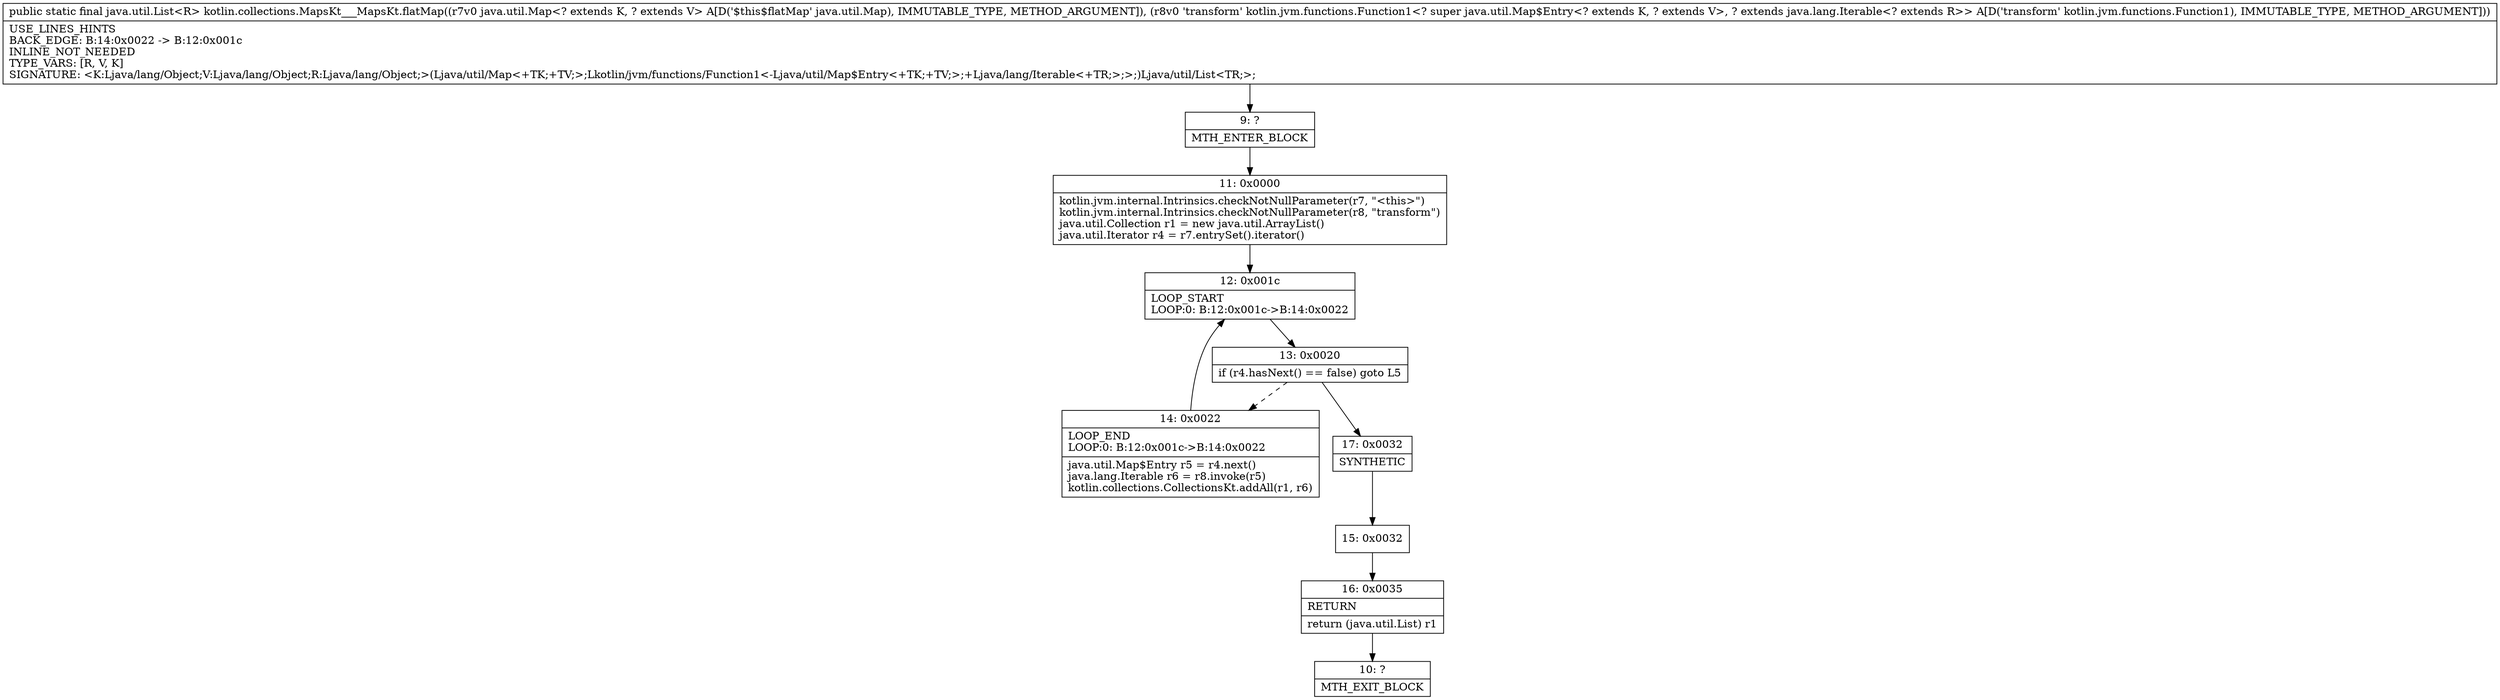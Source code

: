 digraph "CFG forkotlin.collections.MapsKt___MapsKt.flatMap(Ljava\/util\/Map;Lkotlin\/jvm\/functions\/Function1;)Ljava\/util\/List;" {
Node_9 [shape=record,label="{9\:\ ?|MTH_ENTER_BLOCK\l}"];
Node_11 [shape=record,label="{11\:\ 0x0000|kotlin.jvm.internal.Intrinsics.checkNotNullParameter(r7, \"\<this\>\")\lkotlin.jvm.internal.Intrinsics.checkNotNullParameter(r8, \"transform\")\ljava.util.Collection r1 = new java.util.ArrayList()\ljava.util.Iterator r4 = r7.entrySet().iterator()\l}"];
Node_12 [shape=record,label="{12\:\ 0x001c|LOOP_START\lLOOP:0: B:12:0x001c\-\>B:14:0x0022\l}"];
Node_13 [shape=record,label="{13\:\ 0x0020|if (r4.hasNext() == false) goto L5\l}"];
Node_14 [shape=record,label="{14\:\ 0x0022|LOOP_END\lLOOP:0: B:12:0x001c\-\>B:14:0x0022\l|java.util.Map$Entry r5 = r4.next()\ljava.lang.Iterable r6 = r8.invoke(r5)\lkotlin.collections.CollectionsKt.addAll(r1, r6)\l}"];
Node_17 [shape=record,label="{17\:\ 0x0032|SYNTHETIC\l}"];
Node_15 [shape=record,label="{15\:\ 0x0032}"];
Node_16 [shape=record,label="{16\:\ 0x0035|RETURN\l|return (java.util.List) r1\l}"];
Node_10 [shape=record,label="{10\:\ ?|MTH_EXIT_BLOCK\l}"];
MethodNode[shape=record,label="{public static final java.util.List\<R\> kotlin.collections.MapsKt___MapsKt.flatMap((r7v0 java.util.Map\<? extends K, ? extends V\> A[D('$this$flatMap' java.util.Map), IMMUTABLE_TYPE, METHOD_ARGUMENT]), (r8v0 'transform' kotlin.jvm.functions.Function1\<? super java.util.Map$Entry\<? extends K, ? extends V\>, ? extends java.lang.Iterable\<? extends R\>\> A[D('transform' kotlin.jvm.functions.Function1), IMMUTABLE_TYPE, METHOD_ARGUMENT]))  | USE_LINES_HINTS\lBACK_EDGE: B:14:0x0022 \-\> B:12:0x001c\lINLINE_NOT_NEEDED\lTYPE_VARS: [R, V, K]\lSIGNATURE: \<K:Ljava\/lang\/Object;V:Ljava\/lang\/Object;R:Ljava\/lang\/Object;\>(Ljava\/util\/Map\<+TK;+TV;\>;Lkotlin\/jvm\/functions\/Function1\<\-Ljava\/util\/Map$Entry\<+TK;+TV;\>;+Ljava\/lang\/Iterable\<+TR;\>;\>;)Ljava\/util\/List\<TR;\>;\l}"];
MethodNode -> Node_9;Node_9 -> Node_11;
Node_11 -> Node_12;
Node_12 -> Node_13;
Node_13 -> Node_14[style=dashed];
Node_13 -> Node_17;
Node_14 -> Node_12;
Node_17 -> Node_15;
Node_15 -> Node_16;
Node_16 -> Node_10;
}


